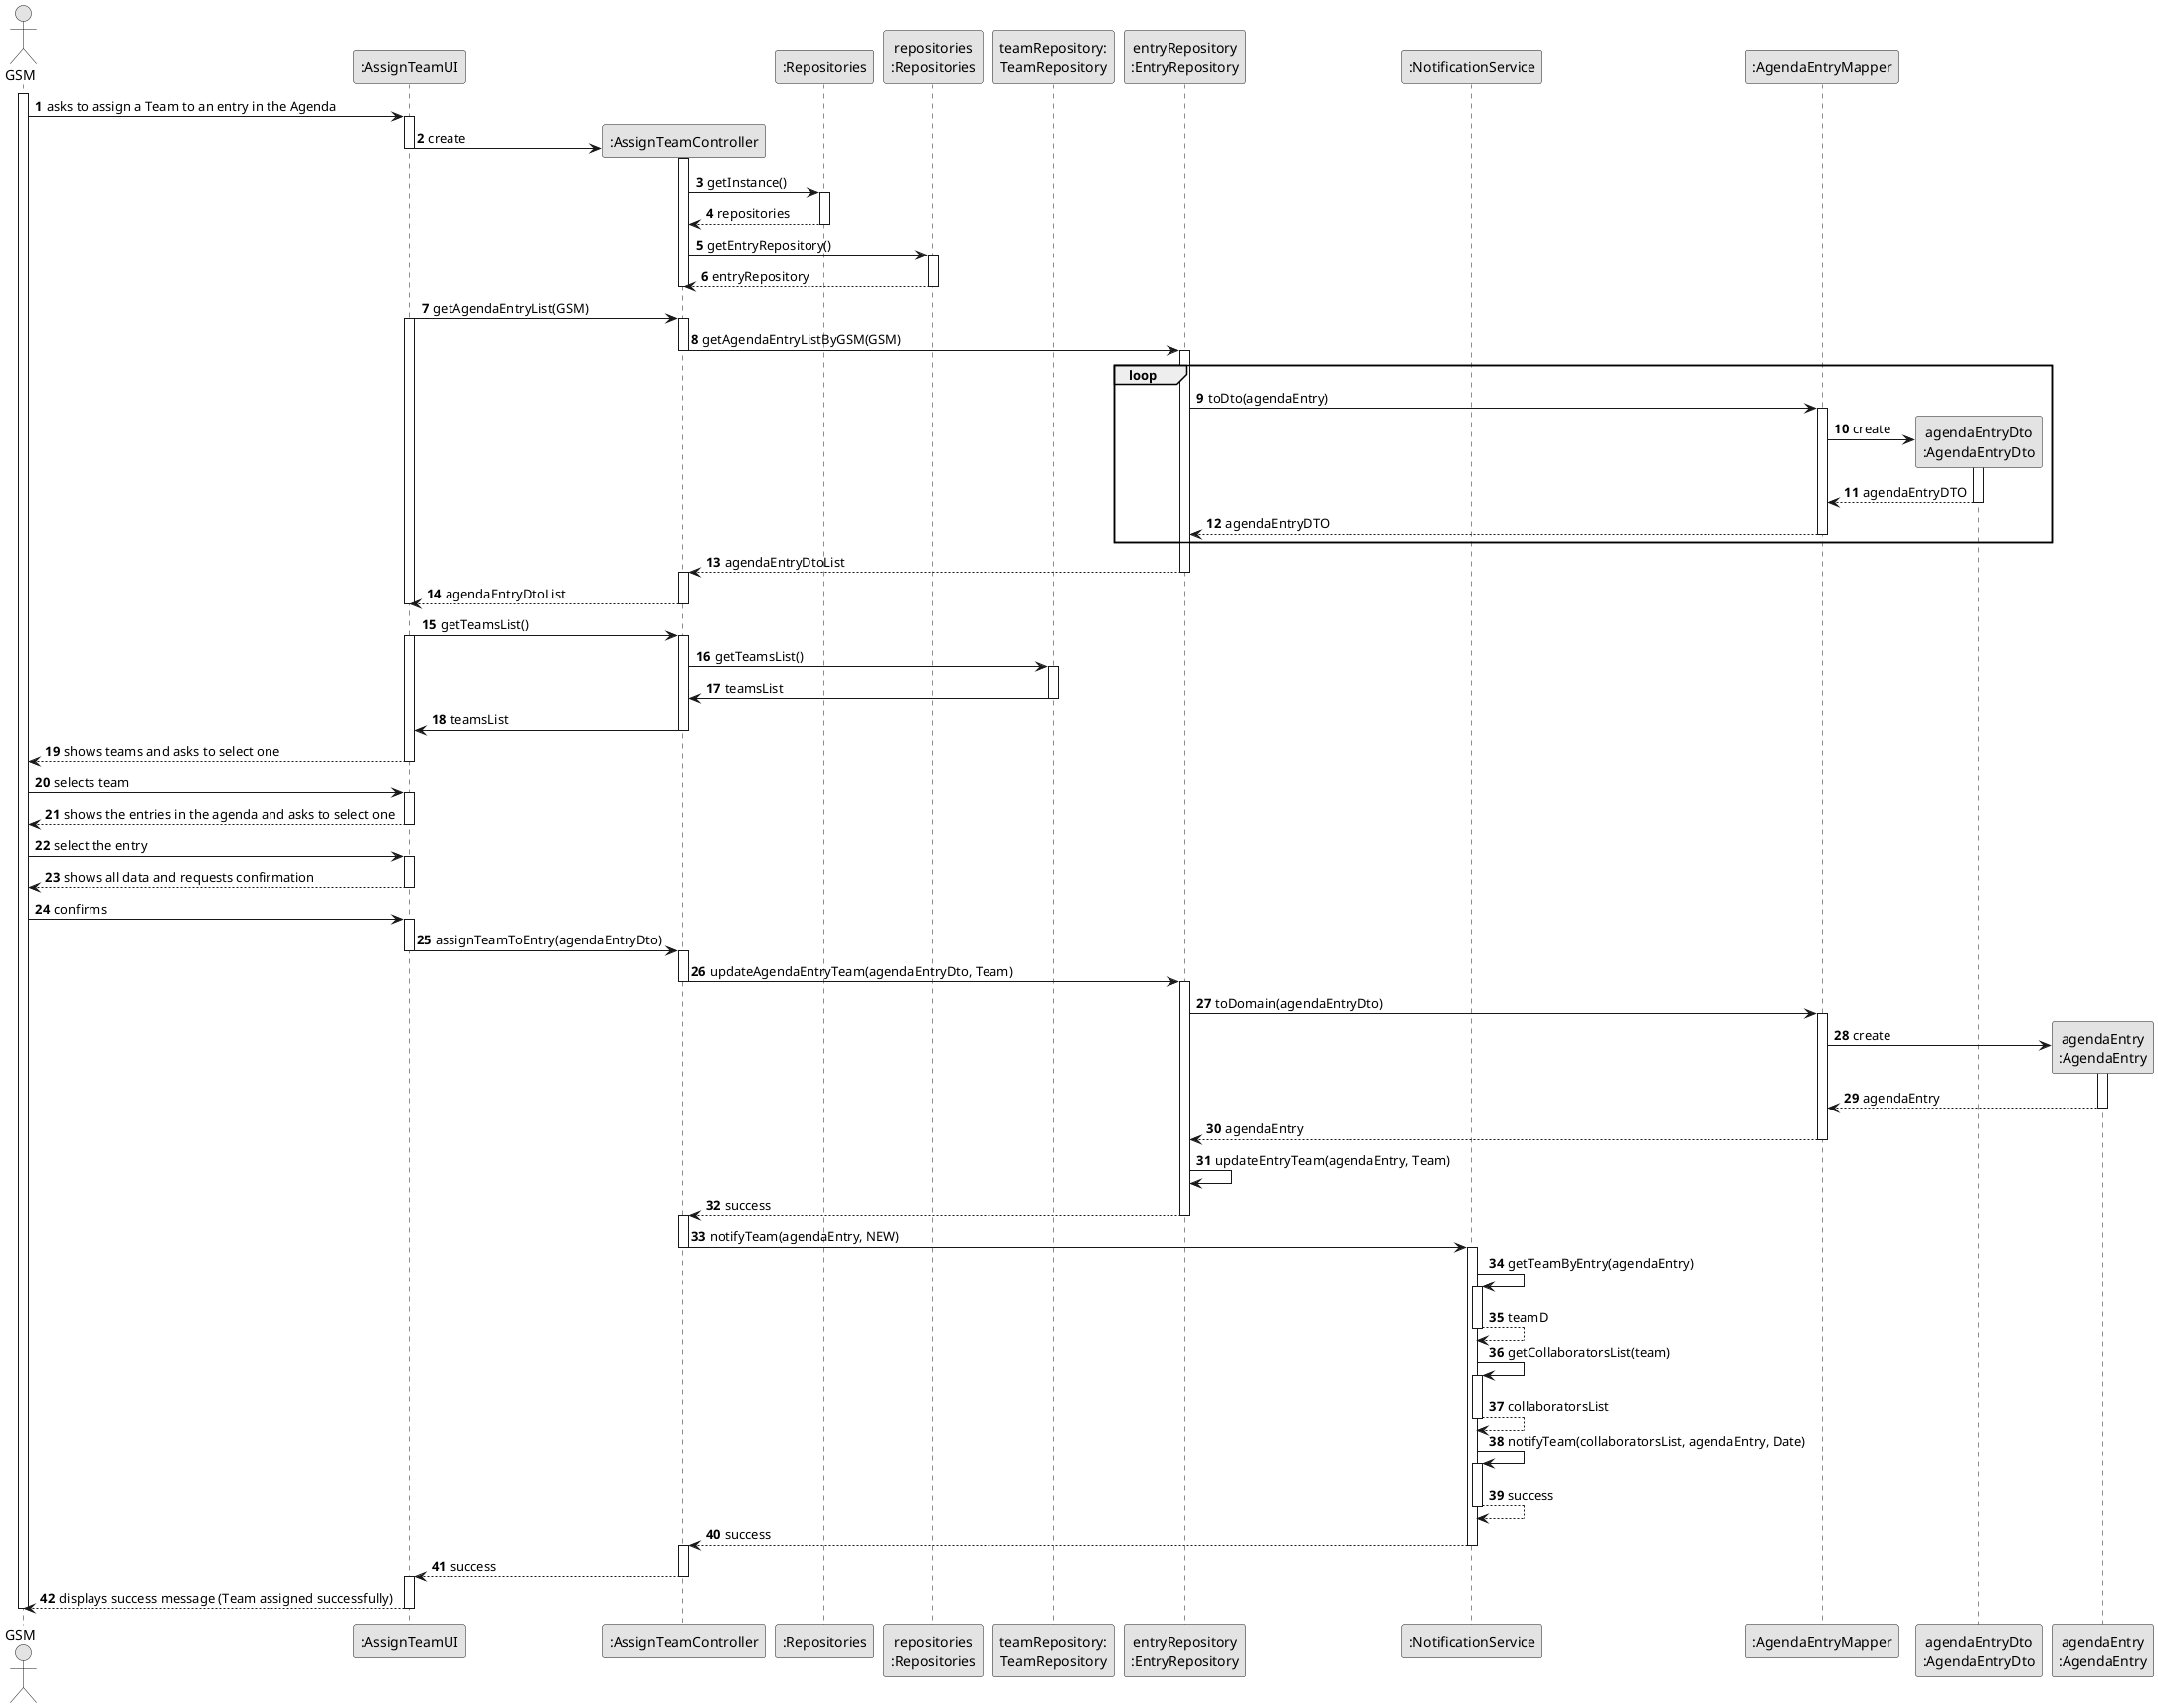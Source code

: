 
@startuml
skinparam monochrome true
skinparam packageStyle rectangle
skinparam shadowing false

'title System Sequence Diagram (SSD) - US006

autonumber

actor "GSM" as GSM
participant ":AssignTeamUI" as UI
participant ":AssignTeamController" as CTRL
participant ":Repositories" as RepositorySingleton
participant "repositories\n:Repositories" as PLAT
participant "teamRepository:\nTeamRepository" as TeamRepository
participant "entryRepository\n:EntryRepository" as EntryRepo
participant ":NotificationService" as NotificationService
participant ":AgendaEntryMapper" as AgendaEntryMapper
participant "agendaEntryDto\n:AgendaEntryDto" as AgendaEntryDto
participant "agendaEntry\n:AgendaEntry" as AgendaEntry

activate GSM

    GSM -> UI : asks to assign a Team to an entry in the Agenda
    activate UI

        UI -> CTRL** : create
        deactivate UI
                activate CTRL

                    CTRL -> RepositorySingleton : getInstance()
                    activate RepositorySingleton

                        RepositorySingleton --> CTRL : repositories
                    deactivate RepositorySingleton

                    CTRL -> PLAT : getEntryRepository()
                    activate PLAT

                        PLAT --> CTRL : entryRepository
                    deactivate PLAT

                     deactivate CTRL

                deactivate UI

        UI -> CTRL: getAgendaEntryList(GSM)
                activate UI
                activate CTRL

                    CTRL -> EntryRepo: getAgendaEntryListByGSM(GSM)
                    deactivate CTRL
                    activate EntryRepo

                    loop

                    EntryRepo -> AgendaEntryMapper : toDto(agendaEntry)
                    activate AgendaEntryMapper

                        AgendaEntryMapper -> AgendaEntryDto** : create
                        activate AgendaEntryDto

                        AgendaEntryDto --> AgendaEntryMapper : agendaEntryDTO
                        deactivate AgendaEntryDto

                    AgendaEntryMapper --> EntryRepo : agendaEntryDTO
                    deactivate AgendaEntryMapper
                    end

                    EntryRepo --> CTRL : agendaEntryDtoList
                    deactivate EntryRepo
                    activate CTRL

                CTRL --> UI : agendaEntryDtoList
                deactivate CTRL
                deactivate UI

        UI -> CTRL : getTeamsList()
                activate UI
                activate CTRL

                CTRL -> TeamRepository : getTeamsList()
                activate TeamRepository

                TeamRepository -> CTRL : teamsList
                deactivate TeamRepository

                CTRL -> UI : teamsList
                deactivate CTRL

        UI --> GSM : shows teams and asks to select one
        deactivate UI

    GSM -> UI : selects team
    activate UI

    UI --> GSM : shows the entries in the agenda and asks to select one
    deactivate UI

    GSM -> UI: select the entry
    activate UI

    UI --> GSM : shows all data and requests confirmation
    deactivate UI

    GSM -> UI: confirms
    activate UI

        UI -> CTRL : assignTeamToEntry(agendaEntryDto)
                deactivate UI
                activate CTRL


                    CTRL -> EntryRepo : updateAgendaEntryTeam(agendaEntryDto, Team)
                    deactivate CTRL
                    activate EntryRepo

                    EntryRepo -> AgendaEntryMapper : toDomain(agendaEntryDto)
                    activate AgendaEntryMapper

                        AgendaEntryMapper -> AgendaEntry** : create
                        activate AgendaEntry

                        AgendaEntry --> AgendaEntryMapper : agendaEntry
                        deactivate AgendaEntry

                    AgendaEntryMapper --> EntryRepo : agendaEntry
                    deactivate AgendaEntryMapper

                        EntryRepo -> EntryRepo : updateEntryTeam(agendaEntry, Team)

                    EntryRepo --> CTRL : success
                    deactivate EntryRepo
                    activate CTRL

        CTRL -> NotificationService : notifyTeam(agendaEntry, NEW)
                    deactivate CTRL
                    activate NotificationService

                        NotificationService -> NotificationService : getTeamByEntry(agendaEntry)
                        activate NotificationService

                        NotificationService --> NotificationService : teamD
                        deactivate NotificationService

                        NotificationService -> NotificationService : getCollaboratorsList(team)
                        activate NotificationService

                        NotificationService --> NotificationService : collaboratorsList
                        deactivate NotificationService

                        NotificationService -> NotificationService : notifyTeam(collaboratorsList, agendaEntry, Date)
                        activate NotificationService

                        NotificationService --> NotificationService : success
                        deactivate NotificationService

                        NotificationService --> CTRL : success
                        deactivate NotificationService
                activate CTRL

        CTRL --> UI : success
        deactivate CTRL
        activate UI

    UI --> GSM : displays success message (Team assigned successfully)
    deactivate UI

deactivate GSM

@enduml
